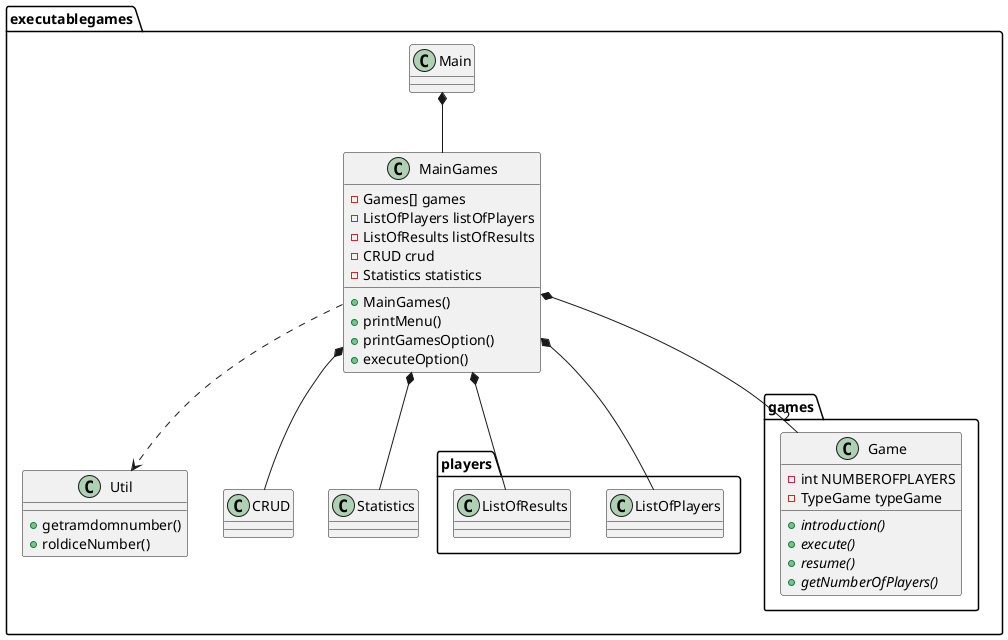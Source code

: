 @startuml
package executablegames{
 class Util{
 +getramdomnumber()
 +roldiceNumber()
 }
    class Main{

    }

    Class MainGames{
        -Games[] games
        -ListOfPlayers listOfPlayers
        -ListOfResults listOfResults
        -CRUD crud
        -Statistics statistics
        +MainGames()
        +printMenu()
        +printGamesOption()
        +executeOption()
    }

    class CRUD{

    }

    class Statistics{

    }


    package players{
        class ListOfPlayers{
        }

        class ListOfResults{
        }
    }

    package games{
        class Game{
            -int NUMBEROFPLAYERS
            -TypeGame typeGame
            +{abstract}introduction()
            +{abstract}execute()
            +{abstract}resume()
            +{abstract}getNumberOfPlayers()
        }
    }

    Main *-- MainGames

    MainGames *-- CRUD
    MainGames *-- Statistics
    MainGames *-- ListOfPlayers
    MainGames *--"2" Game
    MainGames *-- ListOfResults
    MainGames ..>Util

@enduml